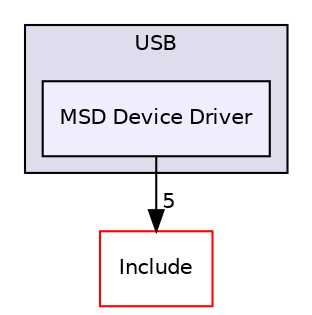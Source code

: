 digraph "C:/Users/mainuser/Desktop/School/SeniorProject/EthKitTCP/Microchip/USB/MSD Device Driver" {
  compound=true
  node [ fontsize="10", fontname="Helvetica"];
  edge [ labelfontsize="10", labelfontname="Helvetica"];
  subgraph clusterdir_0a24c4421d9b613056fbe1b6b73d66fc {
    graph [ bgcolor="#ddddee", pencolor="black", label="USB" fontname="Helvetica", fontsize="10", URL="dir_0a24c4421d9b613056fbe1b6b73d66fc.html"]
  dir_fe4964166ae288d86b5b9b8e7827aa16 [shape=box, label="MSD Device Driver", style="filled", fillcolor="#eeeeff", pencolor="black", URL="dir_fe4964166ae288d86b5b9b8e7827aa16.html"];
  }
  dir_7ce300d8a919a620616ec6bc64c02d37 [shape=box label="Include" fillcolor="white" style="filled" color="red" URL="dir_7ce300d8a919a620616ec6bc64c02d37.html"];
  dir_fe4964166ae288d86b5b9b8e7827aa16->dir_7ce300d8a919a620616ec6bc64c02d37 [headlabel="5", labeldistance=1.5 headhref="dir_000089_000022.html"];
}
